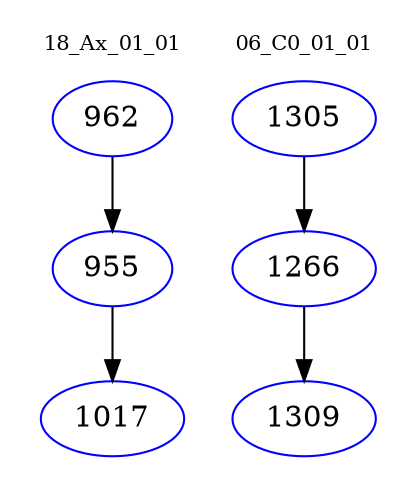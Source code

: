 digraph{
subgraph cluster_0 {
color = white
label = "18_Ax_01_01";
fontsize=10;
T0_962 [label="962", color="blue"]
T0_962 -> T0_955 [color="black"]
T0_955 [label="955", color="blue"]
T0_955 -> T0_1017 [color="black"]
T0_1017 [label="1017", color="blue"]
}
subgraph cluster_1 {
color = white
label = "06_C0_01_01";
fontsize=10;
T1_1305 [label="1305", color="blue"]
T1_1305 -> T1_1266 [color="black"]
T1_1266 [label="1266", color="blue"]
T1_1266 -> T1_1309 [color="black"]
T1_1309 [label="1309", color="blue"]
}
}
